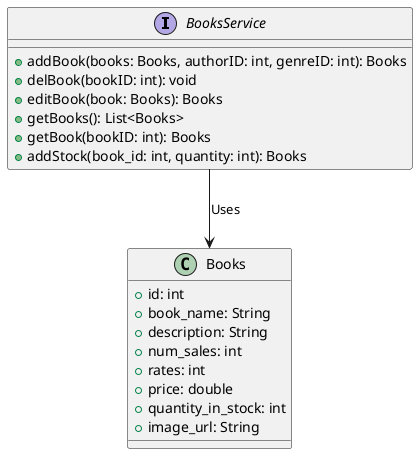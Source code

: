 @startuml

interface BooksService {
    +addBook(books: Books, authorID: int, genreID: int): Books
    +delBook(bookID: int): void
    +editBook(book: Books): Books
    +getBooks(): List<Books>
    +getBook(bookID: int): Books
    +addStock(book_id: int, quantity: int): Books
}

class Books {
    +id: int
    +book_name: String
    +description: String
    +num_sales: int
    +rates: int
    +price: double
    +quantity_in_stock: int
    +image_url: String
}

BooksService --> Books: Uses
@enduml